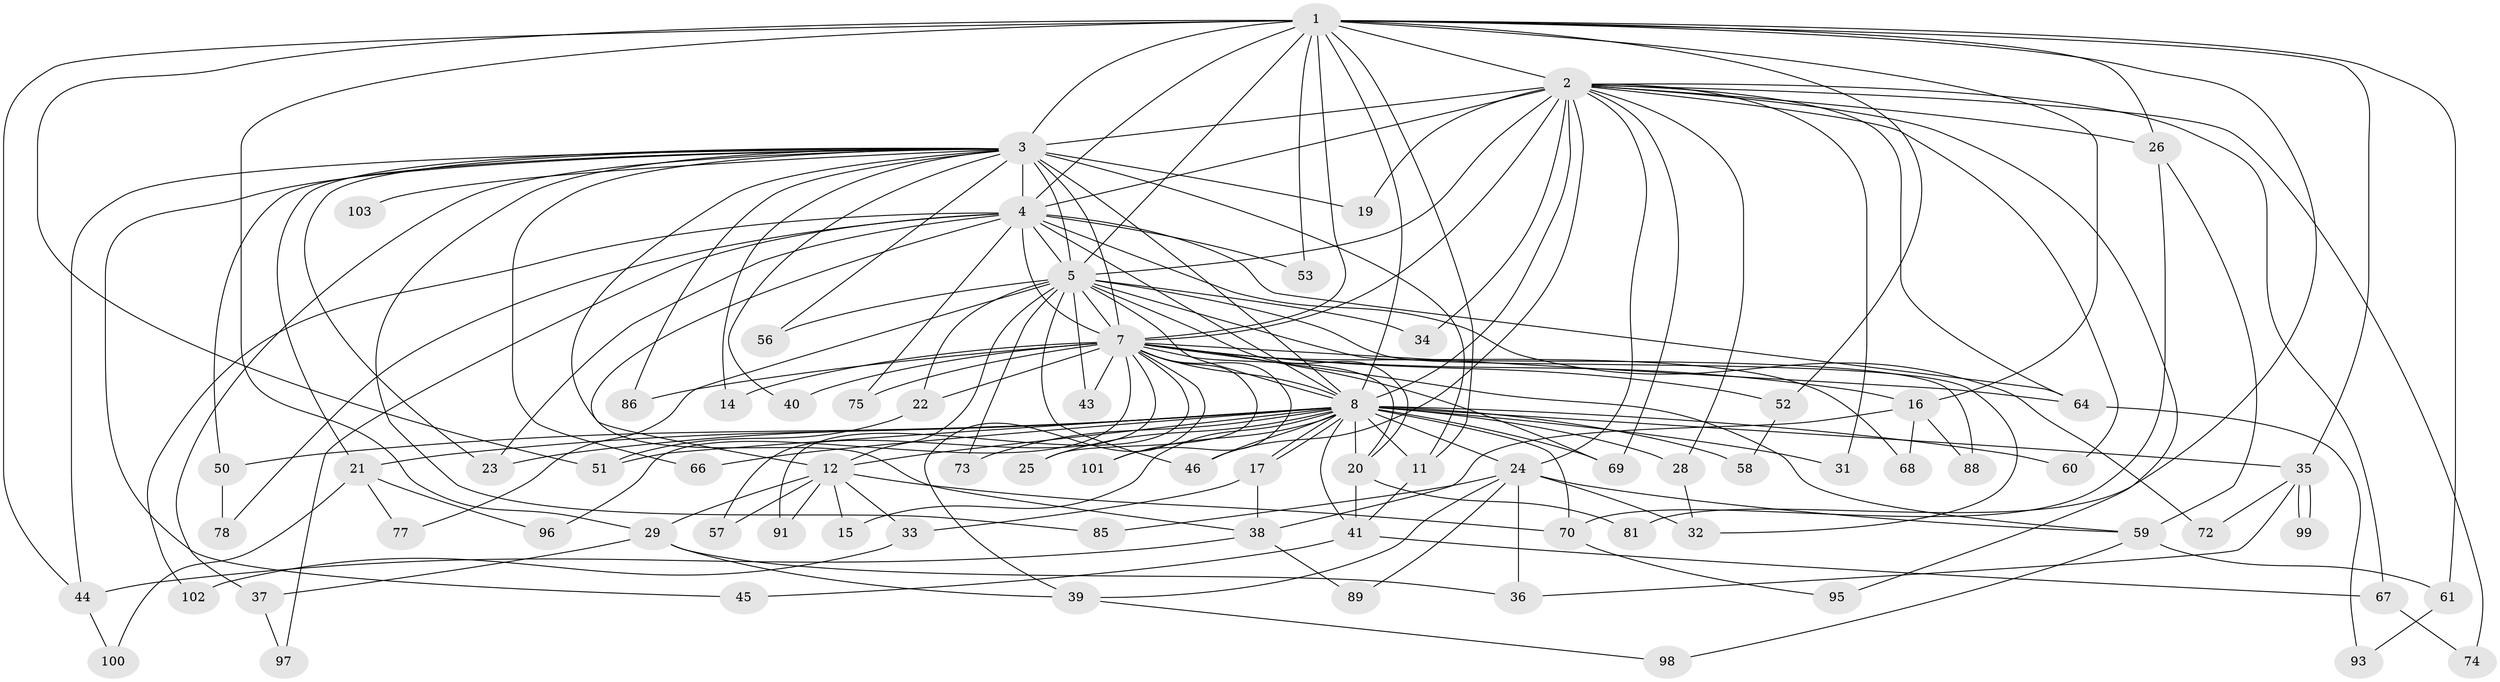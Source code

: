 // original degree distribution, {21: 0.02912621359223301, 24: 0.009708737864077669, 22: 0.009708737864077669, 15: 0.019417475728155338, 18: 0.009708737864077669, 29: 0.009708737864077669, 13: 0.009708737864077669, 4: 0.08737864077669903, 6: 0.038834951456310676, 5: 0.04854368932038835, 2: 0.5436893203883495, 8: 0.009708737864077669, 3: 0.1650485436893204, 7: 0.009708737864077669}
// Generated by graph-tools (version 1.1) at 2025/41/03/06/25 10:41:32]
// undirected, 76 vertices, 174 edges
graph export_dot {
graph [start="1"]
  node [color=gray90,style=filled];
  1 [super="+30"];
  2 [super="+55"];
  3 [super="+6"];
  4 [super="+10"];
  5 [super="+92"];
  7 [super="+9"];
  8 [super="+18"];
  11 [super="+48"];
  12 [super="+13"];
  14;
  15;
  16 [super="+42"];
  17;
  19;
  20 [super="+94"];
  21 [super="+54"];
  22;
  23 [super="+84"];
  24 [super="+27"];
  25;
  26;
  28;
  29;
  31;
  32 [super="+65"];
  33;
  34;
  35;
  36 [super="+83"];
  37 [super="+80"];
  38 [super="+87"];
  39 [super="+49"];
  40;
  41 [super="+47"];
  43;
  44 [super="+63"];
  45;
  46 [super="+62"];
  50;
  51 [super="+76"];
  52;
  53;
  56;
  57;
  58;
  59 [super="+71"];
  60;
  61;
  64 [super="+90"];
  66;
  67;
  68;
  69 [super="+82"];
  70 [super="+79"];
  72;
  73;
  74;
  75;
  77;
  78;
  81;
  85;
  86;
  88;
  89;
  91;
  93;
  95;
  96;
  97;
  98;
  99;
  100;
  101;
  102;
  103;
  1 -- 2 [weight=2];
  1 -- 3 [weight=2];
  1 -- 4 [weight=2];
  1 -- 5;
  1 -- 7 [weight=2];
  1 -- 8;
  1 -- 11;
  1 -- 16;
  1 -- 26;
  1 -- 29;
  1 -- 35;
  1 -- 44;
  1 -- 51;
  1 -- 52;
  1 -- 53;
  1 -- 61;
  1 -- 81;
  2 -- 3 [weight=2];
  2 -- 4 [weight=3];
  2 -- 5;
  2 -- 7 [weight=2];
  2 -- 8;
  2 -- 19;
  2 -- 24;
  2 -- 26;
  2 -- 28;
  2 -- 31;
  2 -- 34;
  2 -- 46;
  2 -- 60;
  2 -- 67;
  2 -- 69;
  2 -- 74;
  2 -- 95;
  2 -- 64;
  3 -- 4 [weight=4];
  3 -- 5 [weight=2];
  3 -- 7 [weight=4];
  3 -- 8 [weight=2];
  3 -- 14;
  3 -- 19;
  3 -- 37 [weight=2];
  3 -- 38;
  3 -- 40;
  3 -- 45;
  3 -- 50;
  3 -- 56;
  3 -- 85;
  3 -- 86;
  3 -- 103 [weight=2];
  3 -- 23;
  3 -- 66;
  3 -- 44;
  3 -- 21 [weight=2];
  3 -- 11;
  4 -- 5 [weight=2];
  4 -- 7 [weight=4];
  4 -- 8 [weight=2];
  4 -- 23;
  4 -- 64;
  4 -- 75;
  4 -- 78;
  4 -- 102;
  4 -- 72;
  4 -- 97;
  4 -- 12;
  4 -- 53;
  5 -- 7 [weight=3];
  5 -- 8;
  5 -- 22;
  5 -- 32;
  5 -- 34;
  5 -- 43;
  5 -- 56;
  5 -- 73;
  5 -- 77;
  5 -- 88;
  5 -- 12;
  5 -- 46;
  5 -- 20;
  7 -- 8 [weight=3];
  7 -- 20;
  7 -- 25;
  7 -- 40;
  7 -- 52;
  7 -- 86;
  7 -- 91;
  7 -- 96;
  7 -- 101;
  7 -- 64;
  7 -- 68;
  7 -- 75;
  7 -- 14;
  7 -- 16;
  7 -- 22;
  7 -- 39;
  7 -- 43;
  7 -- 57;
  7 -- 59;
  7 -- 69;
  8 -- 11;
  8 -- 12;
  8 -- 15;
  8 -- 17;
  8 -- 17;
  8 -- 20;
  8 -- 21;
  8 -- 24 [weight=2];
  8 -- 25;
  8 -- 28;
  8 -- 31;
  8 -- 41;
  8 -- 46;
  8 -- 50;
  8 -- 66;
  8 -- 70;
  8 -- 73;
  8 -- 35;
  8 -- 69;
  8 -- 101;
  8 -- 23;
  8 -- 58;
  8 -- 60;
  8 -- 51;
  11 -- 41;
  12 -- 15;
  12 -- 70;
  12 -- 91;
  12 -- 33;
  12 -- 57;
  12 -- 29;
  16 -- 88;
  16 -- 68;
  16 -- 38;
  17 -- 33;
  17 -- 38;
  20 -- 41;
  20 -- 81;
  21 -- 77;
  21 -- 96;
  21 -- 100;
  22 -- 51;
  24 -- 36;
  24 -- 39;
  24 -- 59;
  24 -- 89;
  24 -- 32;
  24 -- 85;
  26 -- 59;
  26 -- 70;
  28 -- 32;
  29 -- 36;
  29 -- 37;
  29 -- 39;
  33 -- 102;
  35 -- 72;
  35 -- 99;
  35 -- 99;
  35 -- 36;
  37 -- 97;
  38 -- 89;
  38 -- 44;
  39 -- 98;
  41 -- 45;
  41 -- 67;
  44 -- 100;
  50 -- 78;
  52 -- 58;
  59 -- 61;
  59 -- 98;
  61 -- 93;
  64 -- 93;
  67 -- 74;
  70 -- 95;
}
